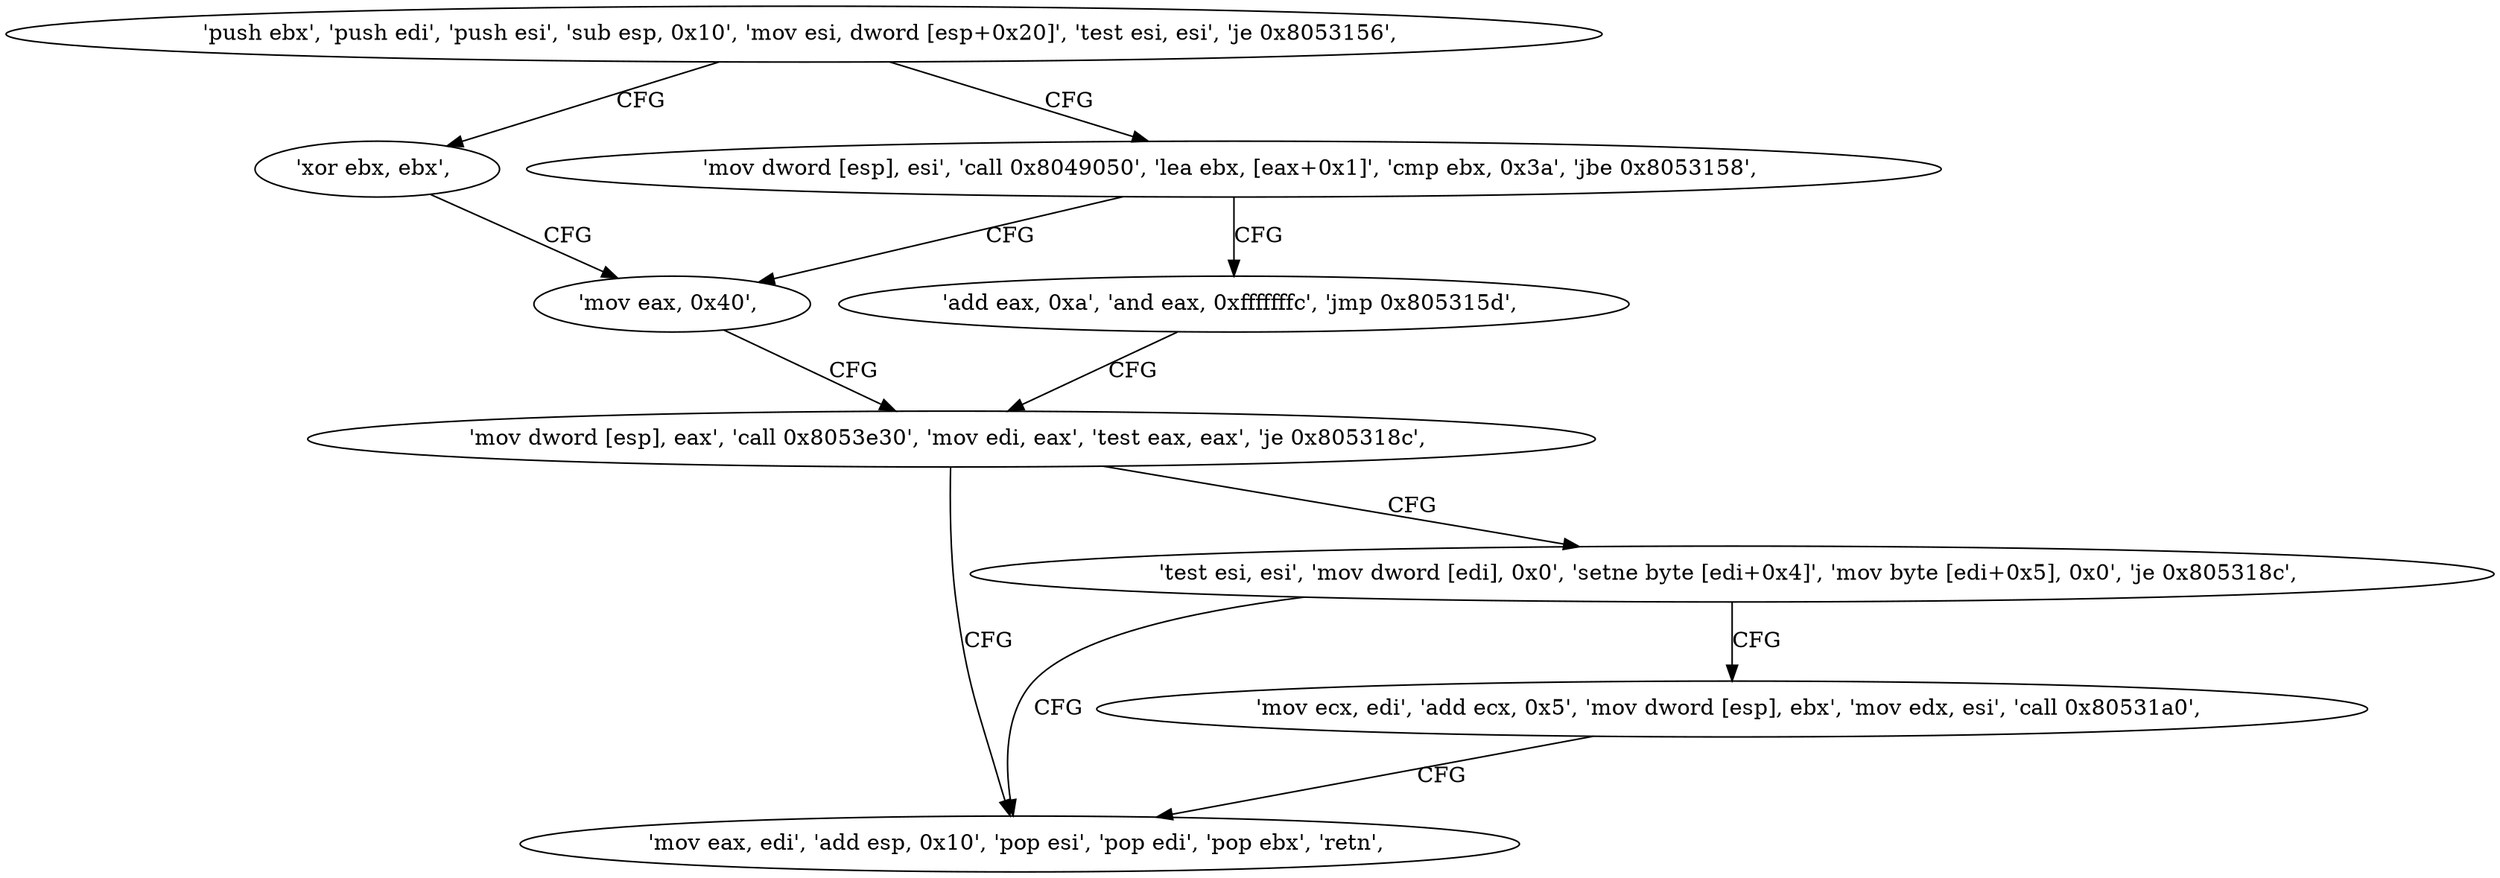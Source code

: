 digraph "func" {
"134558000" [label = "'push ebx', 'push edi', 'push esi', 'sub esp, 0x10', 'mov esi, dword [esp+0x20]', 'test esi, esi', 'je 0x8053156', " ]
"134558038" [label = "'xor ebx, ebx', " ]
"134558014" [label = "'mov dword [esp], esi', 'call 0x8049050', 'lea ebx, [eax+0x1]', 'cmp ebx, 0x3a', 'jbe 0x8053158', " ]
"134558040" [label = "'mov eax, 0x40', " ]
"134558030" [label = "'add eax, 0xa', 'and eax, 0xfffffffc', 'jmp 0x805315d', " ]
"134558092" [label = "'mov eax, edi', 'add esp, 0x10', 'pop esi', 'pop edi', 'pop ebx', 'retn', " ]
"134558059" [label = "'test esi, esi', 'mov dword [edi], 0x0', 'setne byte [edi+0x4]', 'mov byte [edi+0x5], 0x0', 'je 0x805318c', " ]
"134558077" [label = "'mov ecx, edi', 'add ecx, 0x5', 'mov dword [esp], ebx', 'mov edx, esi', 'call 0x80531a0', " ]
"134558045" [label = "'mov dword [esp], eax', 'call 0x8053e30', 'mov edi, eax', 'test eax, eax', 'je 0x805318c', " ]
"134558000" -> "134558038" [ label = "CFG" ]
"134558000" -> "134558014" [ label = "CFG" ]
"134558038" -> "134558040" [ label = "CFG" ]
"134558014" -> "134558040" [ label = "CFG" ]
"134558014" -> "134558030" [ label = "CFG" ]
"134558040" -> "134558045" [ label = "CFG" ]
"134558030" -> "134558045" [ label = "CFG" ]
"134558059" -> "134558092" [ label = "CFG" ]
"134558059" -> "134558077" [ label = "CFG" ]
"134558077" -> "134558092" [ label = "CFG" ]
"134558045" -> "134558092" [ label = "CFG" ]
"134558045" -> "134558059" [ label = "CFG" ]
}

